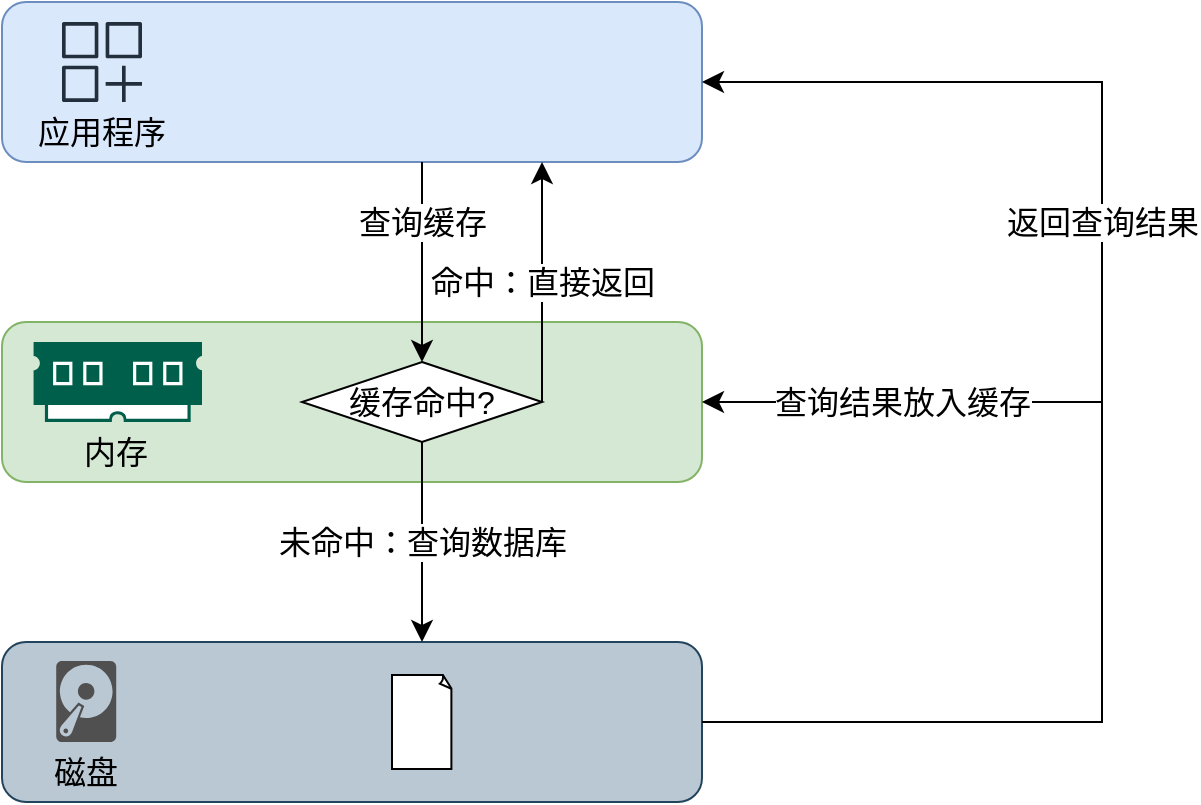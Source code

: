 <mxfile version="21.2.8" type="device">
  <diagram name="第 1 页" id="hZHNZMP5M_iRD0ooPnMY">
    <mxGraphModel dx="1702" dy="799" grid="1" gridSize="10" guides="1" tooltips="1" connect="1" arrows="1" fold="1" page="0" pageScale="1" pageWidth="827" pageHeight="1169" math="0" shadow="0">
      <root>
        <mxCell id="0" />
        <mxCell id="1" parent="0" />
        <mxCell id="kv2lXza8o9tSoSRn82gL-12" value="" style="rounded=1;whiteSpace=wrap;html=1;fontSize=16;fillColor=#dae8fc;strokeColor=#6c8ebf;" vertex="1" parent="1">
          <mxGeometry x="-110" y="160" width="350" height="80" as="geometry" />
        </mxCell>
        <mxCell id="kv2lXza8o9tSoSRn82gL-4" value="" style="rounded=1;whiteSpace=wrap;html=1;fontSize=16;fillColor=#d5e8d4;strokeColor=#82b366;" vertex="1" parent="1">
          <mxGeometry x="-110" y="320" width="350" height="80" as="geometry" />
        </mxCell>
        <mxCell id="kv2lXza8o9tSoSRn82gL-1" value="" style="rounded=1;whiteSpace=wrap;html=1;fontSize=16;fillColor=#bac8d3;strokeColor=#23445d;" vertex="1" parent="1">
          <mxGeometry x="-110" y="480" width="350" height="80" as="geometry" />
        </mxCell>
        <mxCell id="kv2lXza8o9tSoSRn82gL-2" value="" style="sketch=0;pointerEvents=1;shadow=0;dashed=0;html=1;strokeColor=none;fillColor=#505050;labelPosition=center;verticalLabelPosition=bottom;verticalAlign=top;outlineConnect=0;align=center;shape=mxgraph.office.devices.hard_disk;fontSize=16;" vertex="1" parent="1">
          <mxGeometry x="-82.89" y="489.5" width="30" height="40.5" as="geometry" />
        </mxCell>
        <mxCell id="kv2lXza8o9tSoSRn82gL-3" value="" style="sketch=0;pointerEvents=1;shadow=0;dashed=0;html=1;strokeColor=none;fillColor=#005F4B;labelPosition=center;verticalLabelPosition=bottom;verticalAlign=top;align=center;outlineConnect=0;shape=mxgraph.veeam2.ram;fontSize=16;" vertex="1" parent="1">
          <mxGeometry x="-94.21" y="330" width="84.21" height="40" as="geometry" />
        </mxCell>
        <mxCell id="kv2lXza8o9tSoSRn82gL-7" value="内存" style="text;html=1;strokeColor=none;fillColor=none;align=center;verticalAlign=middle;whiteSpace=wrap;rounded=0;fontSize=16;" vertex="1" parent="1">
          <mxGeometry x="-82.89" y="370" width="60" height="30" as="geometry" />
        </mxCell>
        <mxCell id="kv2lXza8o9tSoSRn82gL-8" value="磁盘" style="text;html=1;strokeColor=none;fillColor=none;align=center;verticalAlign=middle;whiteSpace=wrap;rounded=0;fontSize=16;" vertex="1" parent="1">
          <mxGeometry x="-97.89" y="530" width="60" height="30" as="geometry" />
        </mxCell>
        <mxCell id="kv2lXza8o9tSoSRn82gL-27" value="缓存命中?" style="rhombus;whiteSpace=wrap;html=1;fontSize=16;" vertex="1" parent="1">
          <mxGeometry x="40" y="340" width="120" height="40" as="geometry" />
        </mxCell>
        <mxCell id="kv2lXza8o9tSoSRn82gL-30" value="" style="whiteSpace=wrap;html=1;shape=mxgraph.basic.document;fontSize=16;" vertex="1" parent="1">
          <mxGeometry x="85" y="496.5" width="30" height="47" as="geometry" />
        </mxCell>
        <mxCell id="kv2lXza8o9tSoSRn82gL-31" value="" style="endArrow=classic;html=1;rounded=0;fontSize=12;startSize=8;endSize=8;curved=1;exitX=0.6;exitY=1;exitDx=0;exitDy=0;exitPerimeter=0;" edge="1" parent="1" source="kv2lXza8o9tSoSRn82gL-12" target="kv2lXza8o9tSoSRn82gL-27">
          <mxGeometry relative="1" as="geometry">
            <mxPoint x="-300" y="290" as="sourcePoint" />
            <mxPoint x="-200" y="290" as="targetPoint" />
          </mxGeometry>
        </mxCell>
        <mxCell id="kv2lXza8o9tSoSRn82gL-32" value="查询缓存" style="edgeLabel;resizable=0;html=1;align=center;verticalAlign=middle;fontSize=16;" connectable="0" vertex="1" parent="kv2lXza8o9tSoSRn82gL-31">
          <mxGeometry relative="1" as="geometry">
            <mxPoint y="-20" as="offset" />
          </mxGeometry>
        </mxCell>
        <mxCell id="kv2lXza8o9tSoSRn82gL-33" value="" style="endArrow=classic;html=1;rounded=0;fontSize=12;startSize=8;endSize=8;curved=1;exitX=0.5;exitY=1;exitDx=0;exitDy=0;" edge="1" parent="1" source="kv2lXza8o9tSoSRn82gL-27">
          <mxGeometry relative="1" as="geometry">
            <mxPoint x="99.58" y="393" as="sourcePoint" />
            <mxPoint x="100" y="480" as="targetPoint" />
          </mxGeometry>
        </mxCell>
        <mxCell id="kv2lXza8o9tSoSRn82gL-34" value="未命中：查询数据库" style="edgeLabel;resizable=0;html=1;align=center;verticalAlign=middle;fontSize=16;" connectable="0" vertex="1" parent="kv2lXza8o9tSoSRn82gL-33">
          <mxGeometry relative="1" as="geometry" />
        </mxCell>
        <mxCell id="kv2lXza8o9tSoSRn82gL-35" value="" style="endArrow=classic;html=1;rounded=0;fontSize=12;startSize=8;endSize=8;curved=1;exitX=1;exitY=0.5;exitDx=0;exitDy=0;" edge="1" parent="1" source="kv2lXza8o9tSoSRn82gL-27">
          <mxGeometry relative="1" as="geometry">
            <mxPoint x="320" y="350" as="sourcePoint" />
            <mxPoint x="160" y="240" as="targetPoint" />
          </mxGeometry>
        </mxCell>
        <mxCell id="kv2lXza8o9tSoSRn82gL-36" value="命中：直接返回" style="edgeLabel;resizable=0;html=1;align=center;verticalAlign=middle;fontSize=16;" connectable="0" vertex="1" parent="kv2lXza8o9tSoSRn82gL-35">
          <mxGeometry relative="1" as="geometry">
            <mxPoint as="offset" />
          </mxGeometry>
        </mxCell>
        <mxCell id="kv2lXza8o9tSoSRn82gL-37" value="" style="endArrow=classic;html=1;rounded=0;fontSize=12;startSize=8;endSize=8;entryX=1;entryY=0.5;entryDx=0;entryDy=0;edgeStyle=orthogonalEdgeStyle;" edge="1" parent="1" target="kv2lXza8o9tSoSRn82gL-12">
          <mxGeometry relative="1" as="geometry">
            <mxPoint x="240" y="520" as="sourcePoint" />
            <mxPoint x="340" y="520" as="targetPoint" />
            <Array as="points">
              <mxPoint x="440" y="520" />
              <mxPoint x="440" y="200" />
            </Array>
          </mxGeometry>
        </mxCell>
        <mxCell id="kv2lXza8o9tSoSRn82gL-38" value="返回查询结果" style="edgeLabel;resizable=0;html=1;align=center;verticalAlign=middle;fontSize=16;" connectable="0" vertex="1" parent="kv2lXza8o9tSoSRn82gL-37">
          <mxGeometry relative="1" as="geometry">
            <mxPoint y="-90" as="offset" />
          </mxGeometry>
        </mxCell>
        <mxCell id="kv2lXza8o9tSoSRn82gL-39" value="" style="endArrow=classic;html=1;rounded=0;fontSize=12;startSize=8;endSize=8;curved=1;entryX=1;entryY=0.5;entryDx=0;entryDy=0;" edge="1" parent="1" target="kv2lXza8o9tSoSRn82gL-4">
          <mxGeometry relative="1" as="geometry">
            <mxPoint x="440" y="360" as="sourcePoint" />
            <mxPoint x="620" y="410" as="targetPoint" />
          </mxGeometry>
        </mxCell>
        <mxCell id="kv2lXza8o9tSoSRn82gL-40" value="查询结果放入缓存" style="edgeLabel;resizable=0;html=1;align=center;verticalAlign=middle;fontSize=16;" connectable="0" vertex="1" parent="kv2lXza8o9tSoSRn82gL-39">
          <mxGeometry relative="1" as="geometry" />
        </mxCell>
        <mxCell id="kv2lXza8o9tSoSRn82gL-42" value="应用程序" style="text;html=1;strokeColor=none;fillColor=none;align=center;verticalAlign=middle;whiteSpace=wrap;rounded=0;fontSize=16;" vertex="1" parent="1">
          <mxGeometry x="-110" y="210" width="100" height="30" as="geometry" />
        </mxCell>
        <mxCell id="kv2lXza8o9tSoSRn82gL-43" value="" style="sketch=0;outlineConnect=0;fontColor=#232F3E;gradientColor=none;fillColor=#232F3D;strokeColor=none;dashed=0;verticalLabelPosition=bottom;verticalAlign=top;align=center;html=1;fontSize=12;fontStyle=0;aspect=fixed;pointerEvents=1;shape=mxgraph.aws4.generic_application;" vertex="1" parent="1">
          <mxGeometry x="-80" y="170" width="40" height="40" as="geometry" />
        </mxCell>
      </root>
    </mxGraphModel>
  </diagram>
</mxfile>
